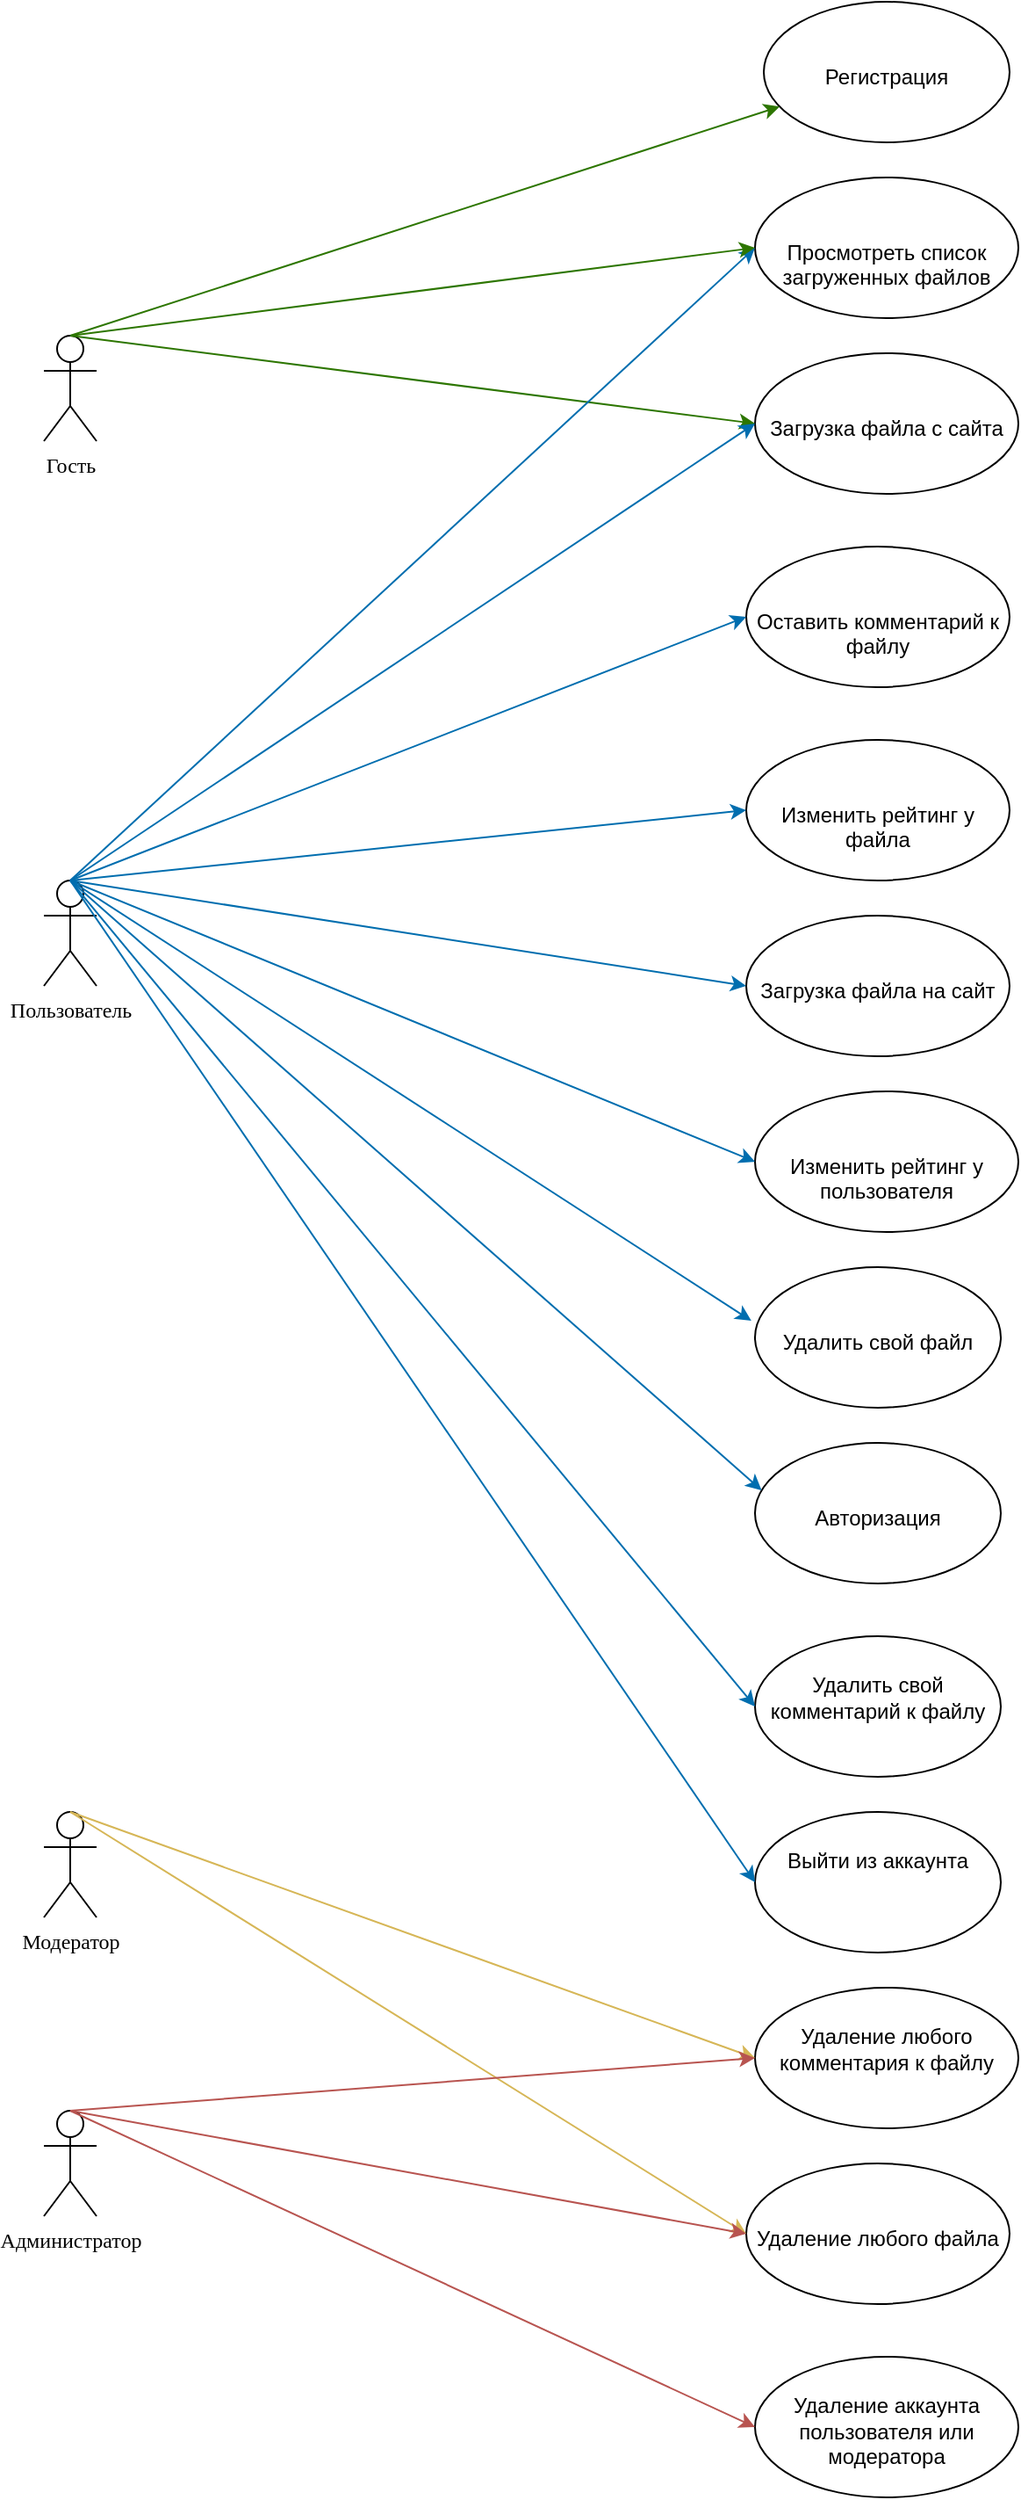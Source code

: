 <mxfile version="14.4.8" type="device"><diagram id="tn1C8lk4ghr-a8--D9Qh" name="Page-1"><mxGraphModel dx="1673" dy="2056" grid="1" gridSize="10" guides="1" tooltips="1" connect="1" arrows="1" fold="1" page="1" pageScale="1" pageWidth="827" pageHeight="1169" math="0" shadow="0"><root><mxCell id="0"/><mxCell id="1" parent="0"/><mxCell id="9x_ZopjbDqwpoMBY8faL-1" value="Гость" style="shape=umlActor;verticalLabelPosition=bottom;verticalAlign=top;html=1;outlineConnect=0;horizontal=1;fontFamily=Times New Roman;align=center;labelBorderColor=none;labelBackgroundColor=none;" parent="1" vertex="1"><mxGeometry x="350" y="-100" width="30" height="60" as="geometry"/></mxCell><mxCell id="9x_ZopjbDqwpoMBY8faL-6" value="&lt;br&gt;&lt;br&gt;Регистрация" style="ellipse;whiteSpace=wrap;html=1;verticalAlign=top;" parent="1" vertex="1"><mxGeometry x="760" y="-290" width="140" height="80" as="geometry"/></mxCell><mxCell id="9x_ZopjbDqwpoMBY8faL-9" value="&lt;br&gt;&lt;br&gt;Авторизация" style="ellipse;whiteSpace=wrap;html=1;verticalAlign=top;" parent="1" vertex="1"><mxGeometry x="755" y="530" width="140" height="80" as="geometry"/></mxCell><mxCell id="9x_ZopjbDqwpoMBY8faL-10" value="&lt;br&gt;&lt;br&gt;Загрузка файла на сайт" style="ellipse;whiteSpace=wrap;html=1;verticalAlign=top;" parent="1" vertex="1"><mxGeometry x="750" y="230" width="150" height="80" as="geometry"/></mxCell><mxCell id="9x_ZopjbDqwpoMBY8faL-12" value="&lt;br&gt;&lt;br&gt;Загрузка файла с сайта" style="ellipse;whiteSpace=wrap;html=1;verticalAlign=top;" parent="1" vertex="1"><mxGeometry x="755" y="-90" width="150" height="80" as="geometry"/></mxCell><mxCell id="9x_ZopjbDqwpoMBY8faL-19" value="Пользователь" style="shape=umlActor;verticalLabelPosition=bottom;verticalAlign=top;html=1;outlineConnect=0;horizontal=1;fontFamily=Times New Roman;align=center;labelBorderColor=none;labelBackgroundColor=none;" parent="1" vertex="1"><mxGeometry x="350" y="210" width="30" height="60" as="geometry"/></mxCell><mxCell id="9x_ZopjbDqwpoMBY8faL-21" value="Модератор" style="shape=umlActor;verticalLabelPosition=bottom;verticalAlign=top;html=1;outlineConnect=0;horizontal=1;fontFamily=Times New Roman;align=center;labelBorderColor=none;labelBackgroundColor=none;" parent="1" vertex="1"><mxGeometry x="350" y="740" width="30" height="60" as="geometry"/></mxCell><mxCell id="9x_ZopjbDqwpoMBY8faL-23" value="Администратор" style="shape=umlActor;verticalLabelPosition=bottom;verticalAlign=top;html=1;outlineConnect=0;horizontal=1;fontFamily=Times New Roman;align=center;labelBorderColor=none;labelBackgroundColor=none;" parent="1" vertex="1"><mxGeometry x="350" y="910" width="30" height="60" as="geometry"/></mxCell><mxCell id="9x_ZopjbDqwpoMBY8faL-36" value="&lt;br&gt;&lt;br&gt;Оставить комментарий к файлу" style="ellipse;whiteSpace=wrap;html=1;verticalAlign=top;" parent="1" vertex="1"><mxGeometry x="750" y="20" width="150" height="80" as="geometry"/></mxCell><mxCell id="9x_ZopjbDqwpoMBY8faL-37" value="&lt;br&gt;&lt;br&gt;Изменить рейтинг у файла" style="ellipse;whiteSpace=wrap;html=1;verticalAlign=top;" parent="1" vertex="1"><mxGeometry x="750" y="130" width="150" height="80" as="geometry"/></mxCell><mxCell id="9x_ZopjbDqwpoMBY8faL-38" value="&lt;br&gt;&lt;br&gt;Изменить рейтинг у пользователя" style="ellipse;whiteSpace=wrap;html=1;verticalAlign=top;" parent="1" vertex="1"><mxGeometry x="755" y="330" width="150" height="80" as="geometry"/></mxCell><mxCell id="9x_ZopjbDqwpoMBY8faL-40" value="" style="endArrow=classic;html=1;fontFamily=Times New Roman;exitX=0.5;exitY=0;exitDx=0;exitDy=0;exitPerimeter=0;fillColor=#60a917;strokeColor=#2D7600;" parent="1" source="9x_ZopjbDqwpoMBY8faL-1" target="9x_ZopjbDqwpoMBY8faL-6" edge="1"><mxGeometry width="50" height="50" relative="1" as="geometry"><mxPoint x="740" y="250" as="sourcePoint"/><mxPoint x="144" y="125" as="targetPoint"/></mxGeometry></mxCell><mxCell id="9x_ZopjbDqwpoMBY8faL-41" value="" style="endArrow=classic;html=1;fontFamily=Times New Roman;exitX=0.5;exitY=0;exitDx=0;exitDy=0;exitPerimeter=0;entryX=0;entryY=0.5;entryDx=0;entryDy=0;fillColor=#60a917;strokeColor=#2D7600;" parent="1" source="9x_ZopjbDqwpoMBY8faL-1" target="9x_ZopjbDqwpoMBY8faL-12" edge="1"><mxGeometry width="50" height="50" relative="1" as="geometry"><mxPoint x="740" y="250" as="sourcePoint"/><mxPoint x="790" y="200" as="targetPoint"/></mxGeometry></mxCell><mxCell id="9x_ZopjbDqwpoMBY8faL-42" value="" style="endArrow=classic;html=1;fontFamily=Times New Roman;exitX=0.5;exitY=0;exitDx=0;exitDy=0;exitPerimeter=0;fillColor=#1ba1e2;strokeColor=#006EAF;entryX=0.027;entryY=0.337;entryDx=0;entryDy=0;entryPerimeter=0;" parent="1" source="9x_ZopjbDqwpoMBY8faL-19" target="9x_ZopjbDqwpoMBY8faL-9" edge="1"><mxGeometry width="50" height="50" relative="1" as="geometry"><mxPoint x="770" y="250" as="sourcePoint"/><mxPoint x="60" y="180" as="targetPoint"/></mxGeometry></mxCell><mxCell id="9x_ZopjbDqwpoMBY8faL-43" value="" style="endArrow=classic;html=1;fontFamily=Times New Roman;exitX=0.5;exitY=0;exitDx=0;exitDy=0;exitPerimeter=0;entryX=0;entryY=0.5;entryDx=0;entryDy=0;fillColor=#1ba1e2;strokeColor=#006EAF;" parent="1" source="9x_ZopjbDqwpoMBY8faL-19" target="9x_ZopjbDqwpoMBY8faL-10" edge="1"><mxGeometry width="50" height="50" relative="1" as="geometry"><mxPoint x="770" y="250" as="sourcePoint"/><mxPoint x="820" y="200" as="targetPoint"/></mxGeometry></mxCell><mxCell id="9x_ZopjbDqwpoMBY8faL-44" value="" style="endArrow=classic;html=1;fontFamily=Times New Roman;exitX=0.5;exitY=0;exitDx=0;exitDy=0;exitPerimeter=0;entryX=0;entryY=0.5;entryDx=0;entryDy=0;fillColor=#1ba1e2;strokeColor=#006EAF;" parent="1" source="9x_ZopjbDqwpoMBY8faL-19" target="9x_ZopjbDqwpoMBY8faL-12" edge="1"><mxGeometry width="50" height="50" relative="1" as="geometry"><mxPoint x="770" y="250" as="sourcePoint"/><mxPoint x="820" y="200" as="targetPoint"/></mxGeometry></mxCell><mxCell id="9x_ZopjbDqwpoMBY8faL-45" value="" style="endArrow=classic;html=1;fontFamily=Times New Roman;exitX=0.5;exitY=0;exitDx=0;exitDy=0;exitPerimeter=0;entryX=0;entryY=0.5;entryDx=0;entryDy=0;fillColor=#1ba1e2;strokeColor=#006EAF;" parent="1" source="9x_ZopjbDqwpoMBY8faL-19" target="9x_ZopjbDqwpoMBY8faL-36" edge="1"><mxGeometry width="50" height="50" relative="1" as="geometry"><mxPoint x="770" y="250" as="sourcePoint"/><mxPoint x="820" y="200" as="targetPoint"/></mxGeometry></mxCell><mxCell id="9x_ZopjbDqwpoMBY8faL-46" value="" style="endArrow=classic;html=1;fontFamily=Times New Roman;exitX=0.5;exitY=0;exitDx=0;exitDy=0;exitPerimeter=0;entryX=0;entryY=0.5;entryDx=0;entryDy=0;fillColor=#1ba1e2;strokeColor=#006EAF;" parent="1" source="9x_ZopjbDqwpoMBY8faL-19" target="9x_ZopjbDqwpoMBY8faL-37" edge="1"><mxGeometry width="50" height="50" relative="1" as="geometry"><mxPoint x="770" y="250" as="sourcePoint"/><mxPoint x="820" y="200" as="targetPoint"/></mxGeometry></mxCell><mxCell id="9x_ZopjbDqwpoMBY8faL-47" value="" style="endArrow=classic;html=1;fontFamily=Times New Roman;exitX=0.5;exitY=0;exitDx=0;exitDy=0;exitPerimeter=0;entryX=0;entryY=0.5;entryDx=0;entryDy=0;fillColor=#1ba1e2;strokeColor=#006EAF;" parent="1" source="9x_ZopjbDqwpoMBY8faL-19" target="9x_ZopjbDqwpoMBY8faL-38" edge="1"><mxGeometry width="50" height="50" relative="1" as="geometry"><mxPoint x="770" y="250" as="sourcePoint"/><mxPoint x="820" y="200" as="targetPoint"/></mxGeometry></mxCell><mxCell id="9x_ZopjbDqwpoMBY8faL-48" value="&lt;br&gt;&lt;br&gt;Просмотреть список загруженных файлов" style="ellipse;whiteSpace=wrap;html=1;verticalAlign=top;" parent="1" vertex="1"><mxGeometry x="755" y="-190" width="150" height="80" as="geometry"/></mxCell><mxCell id="9x_ZopjbDqwpoMBY8faL-49" value="&lt;br&gt;Удаление любого комментария к файлу" style="ellipse;whiteSpace=wrap;html=1;verticalAlign=top;" parent="1" vertex="1"><mxGeometry x="755" y="840" width="150" height="80" as="geometry"/></mxCell><mxCell id="9x_ZopjbDqwpoMBY8faL-50" value="&lt;br&gt;&lt;br&gt;Удаление любого файла" style="ellipse;whiteSpace=wrap;html=1;verticalAlign=top;" parent="1" vertex="1"><mxGeometry x="750" y="940" width="150" height="80" as="geometry"/></mxCell><mxCell id="9x_ZopjbDqwpoMBY8faL-51" value="&lt;br&gt;Удаление аккаунта пользователя или модератора" style="ellipse;whiteSpace=wrap;html=1;verticalAlign=top;" parent="1" vertex="1"><mxGeometry x="755" y="1050" width="150" height="80" as="geometry"/></mxCell><mxCell id="9x_ZopjbDqwpoMBY8faL-52" value="" style="endArrow=classic;html=1;fontFamily=Times New Roman;exitX=0.5;exitY=0;exitDx=0;exitDy=0;exitPerimeter=0;entryX=0;entryY=0.5;entryDx=0;entryDy=0;fillColor=#1ba1e2;strokeColor=#006EAF;" parent="1" source="9x_ZopjbDqwpoMBY8faL-19" target="9x_ZopjbDqwpoMBY8faL-48" edge="1"><mxGeometry width="50" height="50" relative="1" as="geometry"><mxPoint x="1090" y="250" as="sourcePoint"/><mxPoint x="1340" y="150" as="targetPoint"/></mxGeometry></mxCell><mxCell id="9x_ZopjbDqwpoMBY8faL-53" value="" style="endArrow=classic;html=1;fontFamily=Times New Roman;exitX=0.5;exitY=0;exitDx=0;exitDy=0;exitPerimeter=0;entryX=0;entryY=0.5;entryDx=0;entryDy=0;fillColor=#60a917;strokeColor=#2D7600;" parent="1" source="9x_ZopjbDqwpoMBY8faL-1" target="9x_ZopjbDqwpoMBY8faL-48" edge="1"><mxGeometry width="50" height="50" relative="1" as="geometry"><mxPoint x="790" y="250" as="sourcePoint"/><mxPoint x="1340" y="123" as="targetPoint"/></mxGeometry></mxCell><mxCell id="9x_ZopjbDqwpoMBY8faL-54" value="" style="endArrow=classic;html=1;fontFamily=Times New Roman;exitX=0.5;exitY=0;exitDx=0;exitDy=0;exitPerimeter=0;entryX=0;entryY=0.5;entryDx=0;entryDy=0;fillColor=#fff2cc;strokeColor=#d6b656;" parent="1" source="9x_ZopjbDqwpoMBY8faL-21" target="9x_ZopjbDqwpoMBY8faL-49" edge="1"><mxGeometry width="50" height="50" relative="1" as="geometry"><mxPoint x="1360" y="250" as="sourcePoint"/><mxPoint x="1410" y="200" as="targetPoint"/></mxGeometry></mxCell><mxCell id="9x_ZopjbDqwpoMBY8faL-55" value="" style="endArrow=classic;html=1;fontFamily=Times New Roman;exitX=0.5;exitY=0;exitDx=0;exitDy=0;exitPerimeter=0;entryX=0;entryY=0.5;entryDx=0;entryDy=0;fillColor=#fff2cc;strokeColor=#d6b656;" parent="1" source="9x_ZopjbDqwpoMBY8faL-21" target="9x_ZopjbDqwpoMBY8faL-50" edge="1"><mxGeometry width="50" height="50" relative="1" as="geometry"><mxPoint x="1360" y="250" as="sourcePoint"/><mxPoint x="1410" y="200" as="targetPoint"/></mxGeometry></mxCell><mxCell id="9x_ZopjbDqwpoMBY8faL-56" value="" style="endArrow=classic;html=1;fontFamily=Times New Roman;exitX=0.5;exitY=0;exitDx=0;exitDy=0;exitPerimeter=0;entryX=0;entryY=0.5;entryDx=0;entryDy=0;fillColor=#f8cecc;strokeColor=#b85450;" parent="1" source="9x_ZopjbDqwpoMBY8faL-23" target="9x_ZopjbDqwpoMBY8faL-49" edge="1"><mxGeometry width="50" height="50" relative="1" as="geometry"><mxPoint x="1360" y="250" as="sourcePoint"/><mxPoint x="1410" y="200" as="targetPoint"/></mxGeometry></mxCell><mxCell id="9x_ZopjbDqwpoMBY8faL-57" value="" style="endArrow=classic;html=1;fontFamily=Times New Roman;exitX=0.5;exitY=0;exitDx=0;exitDy=0;exitPerimeter=0;entryX=0;entryY=0.5;entryDx=0;entryDy=0;fillColor=#f8cecc;strokeColor=#b85450;" parent="1" source="9x_ZopjbDqwpoMBY8faL-23" target="9x_ZopjbDqwpoMBY8faL-50" edge="1"><mxGeometry width="50" height="50" relative="1" as="geometry"><mxPoint x="1360" y="250" as="sourcePoint"/><mxPoint x="1410" y="200" as="targetPoint"/></mxGeometry></mxCell><mxCell id="9x_ZopjbDqwpoMBY8faL-58" value="" style="endArrow=classic;html=1;fontFamily=Times New Roman;exitX=0.5;exitY=0;exitDx=0;exitDy=0;exitPerimeter=0;entryX=0;entryY=0.5;entryDx=0;entryDy=0;fontColor=#B5739D;fillColor=#f8cecc;strokeColor=#b85450;" parent="1" source="9x_ZopjbDqwpoMBY8faL-23" target="9x_ZopjbDqwpoMBY8faL-51" edge="1"><mxGeometry width="50" height="50" relative="1" as="geometry"><mxPoint x="1360" y="250" as="sourcePoint"/><mxPoint x="1410" y="200" as="targetPoint"/></mxGeometry></mxCell><mxCell id="kUjmpQBroQPePP3OCRST-1" value="&lt;br&gt;&lt;br&gt;Удалить свой файл" style="ellipse;whiteSpace=wrap;html=1;verticalAlign=top;" parent="1" vertex="1"><mxGeometry x="755" y="430" width="140" height="80" as="geometry"/></mxCell><mxCell id="kUjmpQBroQPePP3OCRST-2" value="&lt;br&gt;Удалить свой комментарий к файлу" style="ellipse;whiteSpace=wrap;html=1;verticalAlign=top;" parent="1" vertex="1"><mxGeometry x="755" y="640" width="140" height="80" as="geometry"/></mxCell><mxCell id="kUjmpQBroQPePP3OCRST-3" value="" style="endArrow=classic;html=1;entryX=-0.015;entryY=0.381;entryDx=0;entryDy=0;exitX=0.5;exitY=0;exitDx=0;exitDy=0;exitPerimeter=0;fillColor=#1ba1e2;strokeColor=#006EAF;entryPerimeter=0;" parent="1" source="9x_ZopjbDqwpoMBY8faL-19" target="kUjmpQBroQPePP3OCRST-1" edge="1"><mxGeometry width="50" height="50" relative="1" as="geometry"><mxPoint x="450" y="410" as="sourcePoint"/><mxPoint x="500" y="360" as="targetPoint"/></mxGeometry></mxCell><mxCell id="kUjmpQBroQPePP3OCRST-4" value="" style="endArrow=classic;html=1;entryX=0;entryY=0.5;entryDx=0;entryDy=0;exitX=0.5;exitY=0;exitDx=0;exitDy=0;exitPerimeter=0;fillColor=#1ba1e2;strokeColor=#006EAF;" parent="1" source="9x_ZopjbDqwpoMBY8faL-19" target="kUjmpQBroQPePP3OCRST-2" edge="1"><mxGeometry width="50" height="50" relative="1" as="geometry"><mxPoint x="450" y="410" as="sourcePoint"/><mxPoint x="500" y="360" as="targetPoint"/></mxGeometry></mxCell><mxCell id="jxyeOJtaE0JSq7kIzPgG-4" value="&lt;br&gt;Выйти из аккаунта" style="ellipse;whiteSpace=wrap;html=1;verticalAlign=top;" vertex="1" parent="1"><mxGeometry x="755" y="740" width="140" height="80" as="geometry"/></mxCell><mxCell id="jxyeOJtaE0JSq7kIzPgG-7" value="" style="endArrow=classic;html=1;entryX=0;entryY=0.5;entryDx=0;entryDy=0;exitX=0.5;exitY=0;exitDx=0;exitDy=0;exitPerimeter=0;fillColor=#1ba1e2;strokeColor=#006EAF;" edge="1" parent="1" source="9x_ZopjbDqwpoMBY8faL-19" target="jxyeOJtaE0JSq7kIzPgG-4"><mxGeometry width="50" height="50" relative="1" as="geometry"><mxPoint x="270" y="290" as="sourcePoint"/><mxPoint x="660.0" y="760" as="targetPoint"/></mxGeometry></mxCell></root></mxGraphModel></diagram></mxfile>